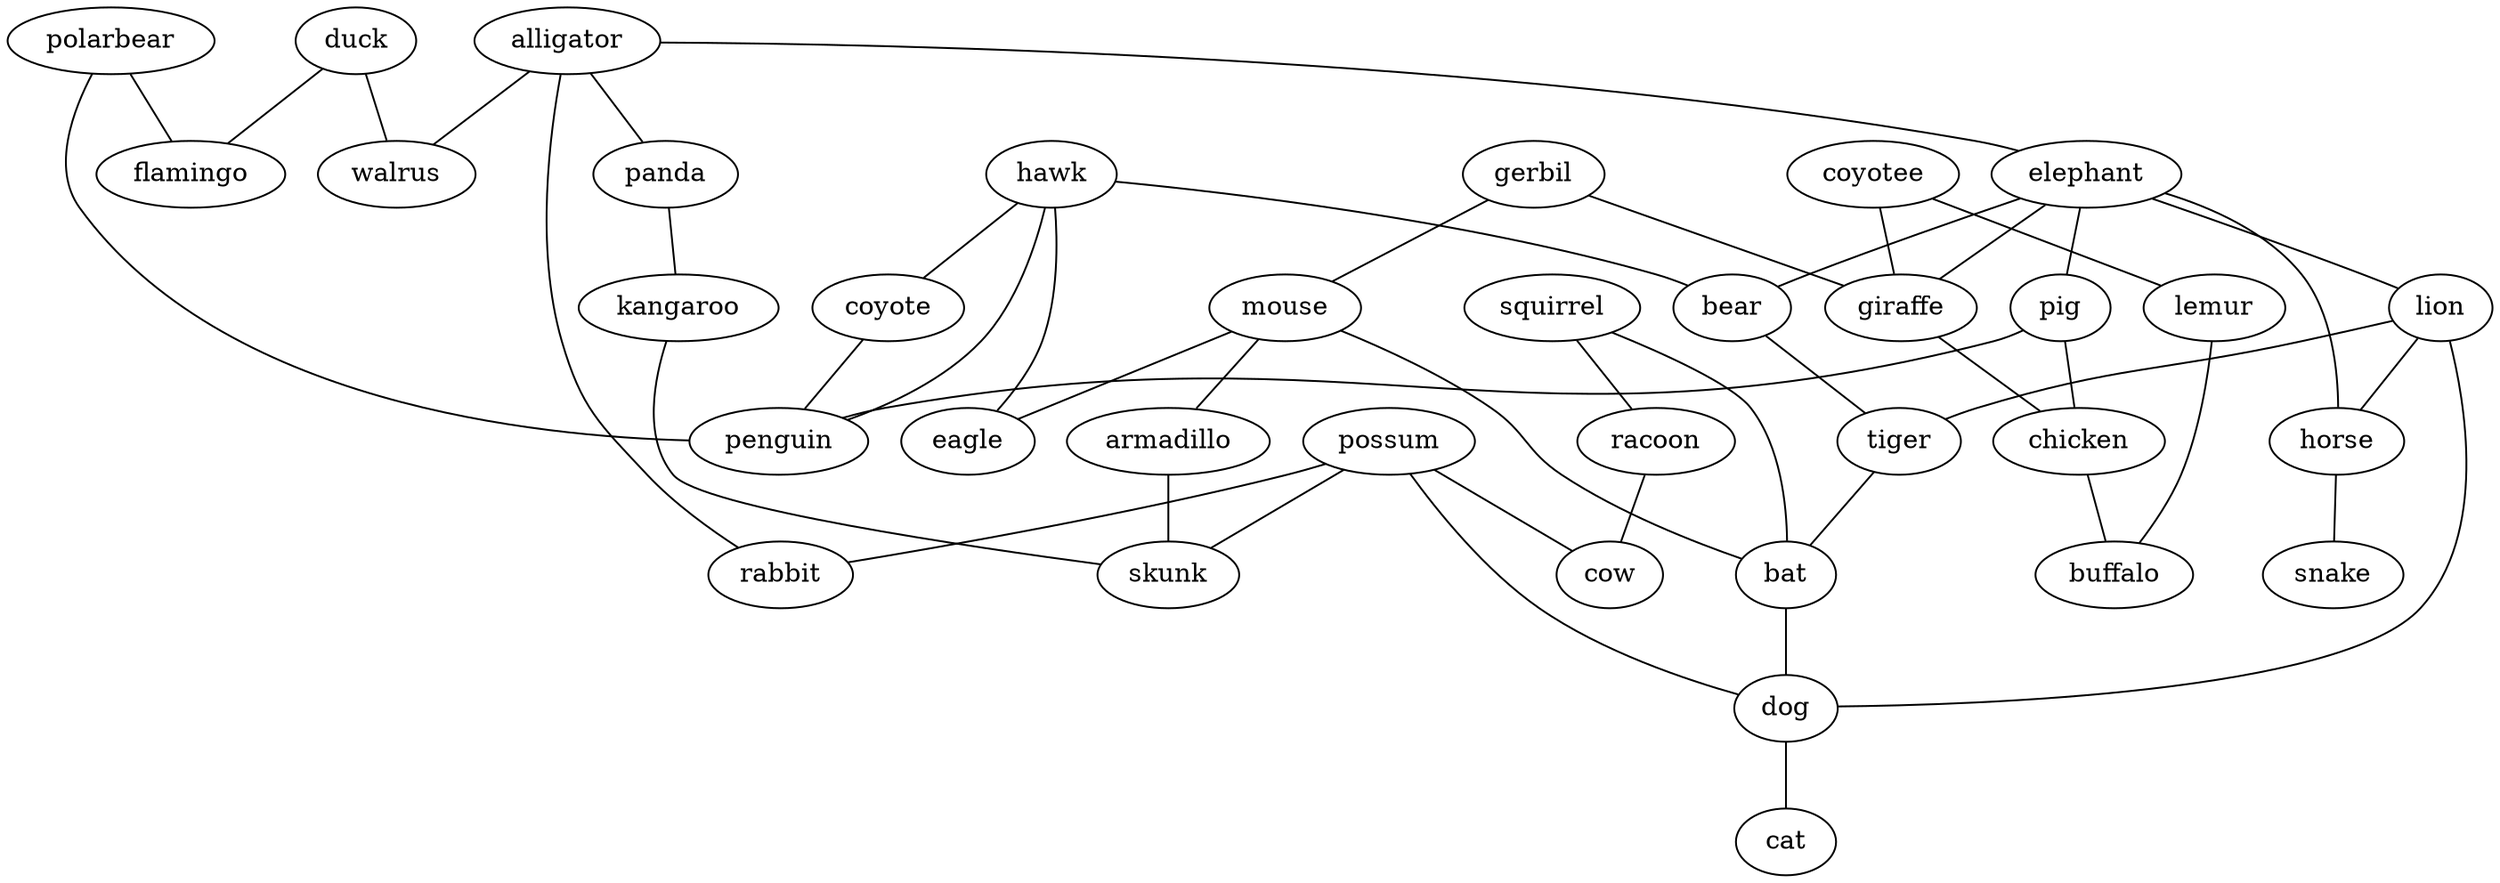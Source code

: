 strict graph G {
polarbear;
duck;
hawk;
gerbil;
alligator;
mouse;
panda;
elephant;
coyotee;
eagle;
squirrel;
lion;
kangaroo;
horse;
bear;
tiger;
possum;
giraffe;
armadillo;
snake;
rabbit;
coyote;
pig;
penguin;
racoon;
bat;
flamingo;
cow;
walrus;
lemur;
dog;
cat;
chicken;
skunk;
buffalo;
polarbear -- flamingo  [weight=1];
polarbear -- penguin  [weight=1];
duck -- flamingo  [weight=1];
duck -- walrus  [weight=1];
hawk -- eagle  [weight=1];
hawk -- bear  [weight=1];
hawk -- coyote  [weight=1];
hawk -- penguin  [weight=1];
gerbil -- giraffe  [weight=1];
gerbil -- mouse  [weight=1];
alligator -- rabbit  [weight=1];
alligator -- elephant  [weight=1];
alligator -- walrus  [weight=1];
alligator -- panda  [weight=1];
mouse -- eagle  [weight=1];
mouse -- bat  [weight=1];
mouse -- armadillo  [weight=1];
panda -- kangaroo  [weight=1];
elephant -- horse  [weight=1];
elephant -- bear  [weight=1];
elephant -- pig  [weight=1];
elephant -- lion  [weight=1];
elephant -- giraffe  [weight=1];
coyotee -- lemur  [weight=1];
coyotee -- giraffe  [weight=1];
squirrel -- racoon  [weight=1];
squirrel -- bat  [weight=1];
lion -- horse  [weight=1];
lion -- dog  [weight=1];
lion -- tiger  [weight=1];
kangaroo -- skunk  [weight=1];
horse -- snake  [weight=1];
bear -- tiger  [weight=1];
tiger -- bat  [weight=1];
possum -- cow  [weight=1];
possum -- dog  [weight=1];
possum -- rabbit  [weight=1];
possum -- skunk  [weight=1];
giraffe -- chicken  [weight=1];
armadillo -- skunk  [weight=1];
coyote -- penguin  [weight=1];
pig -- chicken  [weight=1];
pig -- penguin  [weight=1];
racoon -- cow  [weight=1];
bat -- dog  [weight=1];
lemur -- buffalo  [weight=1];
dog -- cat  [weight=1];
chicken -- buffalo  [weight=1];
}
